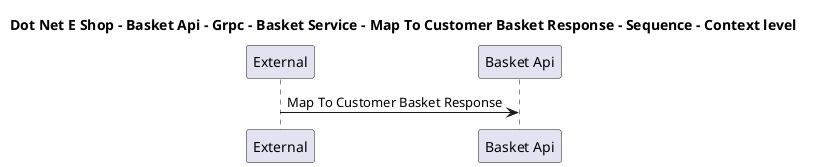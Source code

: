 @startuml

title Dot Net E Shop - Basket Api - Grpc - Basket Service - Map To Customer Basket Response - Sequence - Context level

participant "External" as C4InterFlow.SoftwareSystems.ExternalSystem
participant "Basket Api" as DotNetEShop.SoftwareSystems.BasketApi

C4InterFlow.SoftwareSystems.ExternalSystem -> DotNetEShop.SoftwareSystems.BasketApi : Map To Customer Basket Response


@enduml
